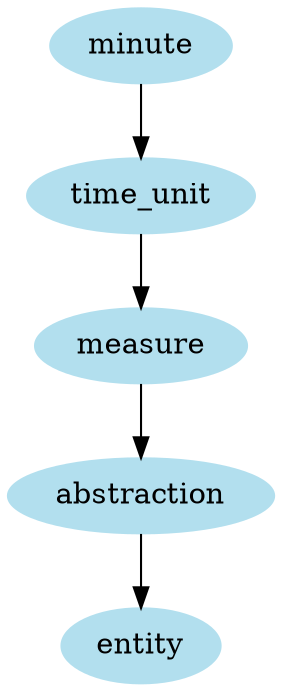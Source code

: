 digraph unix {
	node [color=lightblue2 style=filled]
	size="6,6"
	minute -> time_unit
	time_unit -> measure
	measure -> abstraction
	abstraction -> entity
}
